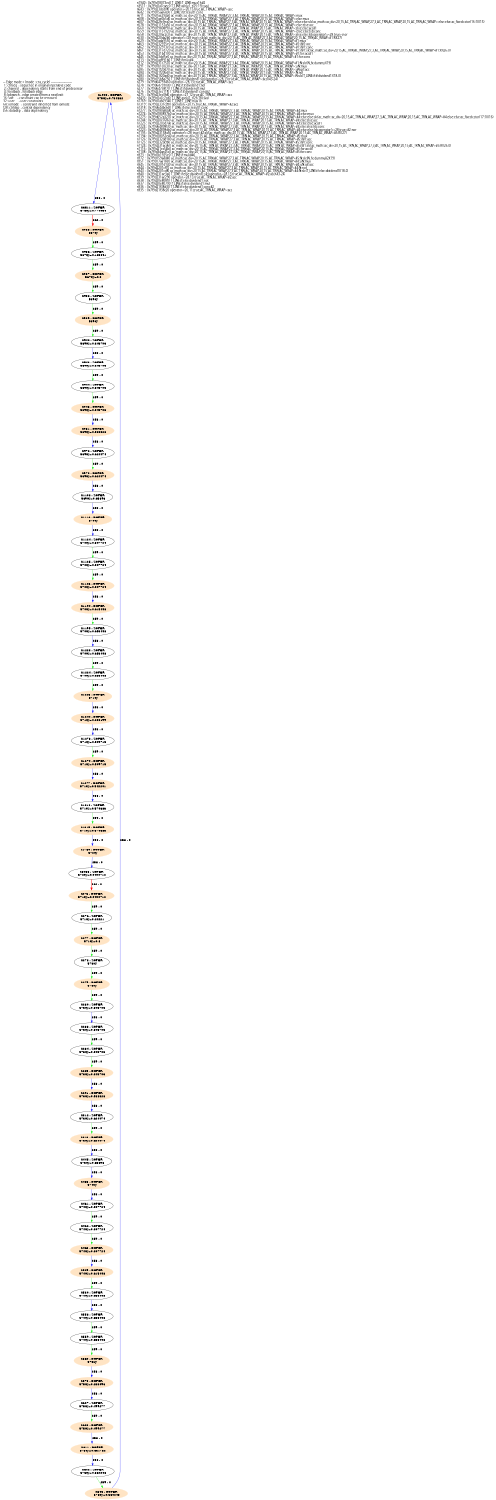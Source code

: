 digraph G {
  size="7.5,10"; center=true; ratio=auto;
  m1[fontname=Fixed,labeljust=left,label="--- Edge mode = (mode : cns_cycle) ----------------------\l  1: ctrlseq  - sequence in original inperative code     \l  2: chained  - dependency starts from end of predecessor\l  4: feedback - feedback edge                            \l  8: lpbranch - edge created from a next/exit            \l 16: soft     - constraint can be removed                \l 32: user     - user constraints                         \l 64: iomode   - constraint inherited from iomode         \l128: ctrldep  - control dependency                       \l256: datadep  - data dependency                          \l",shape=none];
  n1940[label="n1940 : DOPER\n 575cy+0.734882\n",shape=ellipse,style=filled,color=bisque];
  n3511[label="n3511 : ZOPER\n 575cy+0.774954\n",shape=ellipse];
  n643[label="n643 : DOPER\n 575cy+0.564248\n",shape=ellipse,style=filled,color=bisque];
  n642[label="n642 : ZOPER\n 575cy+0.564248\n",shape=ellipse];
  n611[label="n611 : DOPER\n 575cy+0.531762\n",shape=ellipse,style=filled,color=bisque];
  n608[label="n608 : DOPER\n 575cy+0.499277\n",shape=ellipse,style=filled,color=bisque];
  n607[label="n607 : ZOPER\n 575cy+0.499277\n",shape=ellipse];
  n578[label="n578 : DOPER\n 575cy+0.233096\n",shape=ellipse,style=filled,color=bisque];
  n560[label="n560 : DOPER\n 575cy\n",shape=ellipse,style=filled,color=bisque];
  n559[label="n559 : ZOPER\n 574cy+0.653448\n",shape=ellipse];
  n558[label="n558 : ZOPER\n 574cy+0.653448\n",shape=ellipse];
  n530[label="n530 : ZOPER\n 574cy+0.653448\n",shape=ellipse];
  n529[label="n529 : DOPER\n 574cy+0.615448\n",shape=ellipse,style=filled,color=bisque];
  n463[label="n463 : DOPER\n 574cy+0.307724\n",shape=ellipse,style=filled,color=bisque];
  n462[label="n462 : ZOPER\n 574cy+0.307724\n",shape=ellipse];
  n461[label="n461 : ZOPER\n 574cy+0.307724\n",shape=ellipse];
  n453[label="n453 : DOPER\n 574cy\n",shape=ellipse,style=filled,color=bisque];
  n445[label="n445 : ZOPER\n 573cy+0.65696\n",shape=ellipse];
  n313[label="n313 : DOPER\n 573cy+0.624474\n",shape=ellipse,style=filled,color=bisque];
  n312[label="n312 : ZOPER\n 573cy+0.624474\n",shape=ellipse];
  n291[label="n291 : DOPER\n 573cy+0.588328\n",shape=ellipse,style=filled,color=bisque];
  n285[label="n285 : DOPER\n 573cy+0.343703\n",shape=ellipse,style=filled,color=bisque];
  n284[label="n284 : ZOPER\n 573cy+0.343703\n",shape=ellipse];
  n283[label="n283 : ZOPER\n 573cy+0.343703\n",shape=ellipse];
  n280[label="n280 : ZOPER\n 573cy+0.343703\n",shape=ellipse];
  n279[label="n279 : DOPER\n 573cy\n",shape=ellipse,style=filled,color=bisque];
  n278[label="n278 : ZOPER\n 573cy\n",shape=ellipse];
  n277[label="n277 : DOPER\n 571cy+0.8\n",shape=ellipse,style=filled,color=bisque];
  n276[label="n276 : ZOPER\n 571cy+0.24221\n",shape=ellipse];
  n275[label="n275 : DOPER\n 571cy+0.0400712\n",shape=ellipse,style=filled,color=bisque];
  n3433[label="n3433 : ZOPER\n 572cy+0.0400712\n",shape=ellipse];
  n1769[label="n1769 : DOPER\n 572cy\n",shape=ellipse,style=filled,color=bisque];
  n1319[label="n1319 : DOPER\n 571cy+0.574686\n",shape=ellipse,style=filled,color=bisque];
  n1318[label="n1318 : ZOPER\n 571cy+0.574686\n",shape=ellipse];
  n1277[label="n1277 : DOPER\n 571cy+0.542201\n",shape=ellipse,style=filled,color=bisque];
  n1274[label="n1274 : DOPER\n 571cy+0.509715\n",shape=ellipse,style=filled,color=bisque];
  n1273[label="n1273 : ZOPER\n 571cy+0.509715\n",shape=ellipse];
  n1244[label="n1244 : DOPER\n 571cy+0.238199\n",shape=ellipse,style=filled,color=bisque];
  n1225[label="n1225 : DOPER\n 571cy\n",shape=ellipse,style=filled,color=bisque];
  n1224[label="n1224 : ZOPER\n 570cy+0.653448\n",shape=ellipse];
  n1223[label="n1223 : ZOPER\n 570cy+0.653448\n",shape=ellipse];
  n1195[label="n1195 : ZOPER\n 570cy+0.653448\n",shape=ellipse];
  n1194[label="n1194 : DOPER\n 570cy+0.615448\n",shape=ellipse,style=filled,color=bisque];
  n1126[label="n1126 : DOPER\n 570cy+0.307724\n",shape=ellipse,style=filled,color=bisque];
  n1125[label="n1125 : ZOPER\n 570cy+0.307724\n",shape=ellipse];
  n1124[label="n1124 : ZOPER\n 570cy+0.307724\n",shape=ellipse];
  n1116[label="n1116 : DOPER\n 570cy\n",shape=ellipse,style=filled,color=bisque];
  n1108[label="n1108 : ZOPER\n 569cy+0.65696\n",shape=ellipse];
  n973[label="n973 : DOPER\n 569cy+0.624474\n",shape=ellipse,style=filled,color=bisque];
  n972[label="n972 : ZOPER\n 569cy+0.624474\n",shape=ellipse];
  n951[label="n951 : DOPER\n 569cy+0.588328\n",shape=ellipse,style=filled,color=bisque];
  n945[label="n945 : DOPER\n 569cy+0.343703\n",shape=ellipse,style=filled,color=bisque];
  n944[label="n944 : ZOPER\n 569cy+0.343703\n",shape=ellipse];
  n943[label="n943 : ZOPER\n 569cy+0.343703\n",shape=ellipse];
  n940[label="n940 : ZOPER\n 569cy+0.343703\n",shape=ellipse];
  n939[label="n939 : DOPER\n 569cy\n",shape=ellipse,style=filled,color=bisque];
  n938[label="n938 : ZOPER\n 569cy\n",shape=ellipse];
  n937[label="n937 : DOPER\n 567cy+0.8\n",shape=ellipse,style=filled,color=bisque];
  n936[label="n936 : ZOPER\n 567cy+0.183841\n",shape=ellipse];
  n935[label="n935 : DOPER\n 567cy\n",shape=ellipse,style=filled,color=bisque];
  m2[fontname=Fixed,labeljust=left,label="n1940 : 0x7f9d18073ec0 T_LINE:T_LINE:mux1h#2\ln3511 : 0x7f9d1a7caec0 T_LINE:asn(y1_t(25:19).sva)\ln643  : 0x7f9d23dcd0f0 operator+<20,15,true,AC_TRN,AC_WRAP>:acc\ln642  : 0x7f9d15aa6430 T_LINE:if:if:result1:conc\ln611  : 0x7f9d1ae294a0 ac_math::ac_div<20,15,AC_TRN,AC_WRAP,27,3,AC_TRN,AC_WRAP,20,15,AC_TRN,AC_WRAP>:mux\ln608  : 0x7f9d1ae0b5d0 ac_math::ac_div<20,15,AC_TRN,AC_WRAP,27,3,AC_TRN,AC_WRAP,20,15,AC_TRN,AC_WRAP>:else:mux\ln607  : 0x7f9d22fe9ea0 ac_math::ac_div<20,15,AC_TRN,AC_WRAP,27,3,AC_TRN,AC_WRAP,20,15,AC_TRN,AC_WRAP>:else:else:slc(ac_math::ac_div<20,15,AC_TRN,AC_WRAP,27,3,AC_TRN,AC_WRAP,20,15,AC_TRN,AC_WRAP>:else:else:ac_fixed:cctor(16:1))(15)\ln578  : 0x7f9d21157a50 ac_math::ac_div<20,15,AC_TRN,AC_WRAP,27,3,AC_TRN,AC_WRAP,20,15,AC_TRN,AC_WRAP>:else:else:acc\ln560  : 0x7f9d19808f90 ac_math::ac_div<20,15,AC_TRN,AC_WRAP,27,3,AC_TRN,AC_WRAP,20,15,AC_TRN,AC_WRAP>:else:else:acc#1\ln559  : 0x7f9d21157920 ac_math::ac_div<20,15,AC_TRN,AC_WRAP,27,3,AC_TRN,AC_WRAP,20,15,AC_TRN,AC_WRAP>:else:else:lsb:conc\ln558  : 0x7f9d220ac2c0 ac_math::ac_div<20,15,AC_TRN,AC_WRAP,27,3,AC_TRN,AC_WRAP,20,15,AC_TRN,AC_WRAP>:else:else:lsb:operator!=<28,true>:nor\ln530  : 0x7f9d220da2b0 operator!=<28,true>:slc(ac_math::ac_div<20,15,AC_TRN,AC_WRAP,27,3,AC_TRN,AC_WRAP,20,15,AC_TRN,AC_WRAP>#1:R)(27)\ln529  : 0x7f9d1ada9550 ac_math::ac_div<20,15,AC_TRN,AC_WRAP,27,3,AC_TRN,AC_WRAP,20,15,AC_TRN,AC_WRAP>#1:mux\ln463  : 0x7f9d232975e0 ac_math::ac_div<20,15,AC_TRN,AC_WRAP,27,3,AC_TRN,AC_WRAP,20,15,AC_TRN,AC_WRAP>#1:if#1:acc\ln462  : 0x7f9d232973e0 ac_math::ac_div<20,15,AC_TRN,AC_WRAP,27,3,AC_TRN,AC_WRAP,20,15,AC_TRN,AC_WRAP>#1:if#1:conc\ln461  : 0x7f9d2317d720 ac_math::ac_div<20,15,AC_TRN,AC_WRAP,27,3,AC_TRN,AC_WRAP,20,15,AC_TRN,AC_WRAP>#1:if#1:slc(ac_math::ac_div<20,15,AC_TRN,AC_WRAP,27,3,AC_TRN,AC_WRAP,20,15,AC_TRN,AC_WRAP>#1:R)(26-0)\ln453  : 0x7f9d231b4100 ac_math::ac_div<20,15,AC_TRN,AC_WRAP,27,3,AC_TRN,AC_WRAP,20,15,AC_TRN,AC_WRAP>#1:for:acc#1\ln445  : 0x7f9d23dcf5e0 ac_math::ac_div<20,15,AC_TRN,AC_WRAP,27,3,AC_TRN,AC_WRAP,20,15,AC_TRN,AC_WRAP>#1:for:conc\ln313  : 0x7f9d1ad991b0 T_LINE:if:mux#4\ln312  : 0x7f9d231c7570 ac_math::ac_div<20,15,AC_TRN,AC_WRAP,27,3,AC_TRN,AC_WRAP,20,15,AC_TRN,AC_WRAP>#1:N:slc(N_fx:dummy)(19)\ln291  : 0x7f9d1b1c0c30 ac_math::ac_div<20,15,AC_TRN,AC_WRAP,27,3,AC_TRN,AC_WRAP,20,15,AC_TRN,AC_WRAP>:uN:mux\ln285  : 0x7f9d21f20d70 ac_math::ac_div<20,15,AC_TRN,AC_WRAP,27,3,AC_TRN,AC_WRAP,20,15,AC_TRN,AC_WRAP>:uN:qif:acc\ln284  : 0x7f9d21f20bd0 ac_math::ac_div<20,15,AC_TRN,AC_WRAP,27,3,AC_TRN,AC_WRAP,20,15,AC_TRN,AC_WRAP>:N:not\ln283  : 0x7f9d21f20ad0 ac_math::ac_div<20,15,AC_TRN,AC_WRAP,27,3,AC_TRN,AC_WRAP,20,15,AC_TRN,AC_WRAP>:N:slc(T_LINE:if:if:dividend1)(18-0)\ln280  : 0x7f9d15b8a750 T_LINE:if:if:dividend1:slc(operator-<28,13,true,AC_TRN,AC_WRAP>:acc)(43-24)\ln279  : 0x7f9d64759460 operator-<28,13,true,AC_TRN,AC_WRAP>:acc\ln278  : 0x7f9d647590d0 T_LINE:if:if:dividend1:not\ln277  : 0x7f9d64758f70 T_LINE:if:if:dividend1:mul\ln276  : 0x7f9d23ec11f0 T_LINE:if:if:dividend1:conc#2\ln275  : 0x7f9d23ec0fd0 operator-<27,12,true,AC_TRN,AC_WRAP>:acc\ln3433 : 0x7f9d1a7c7cd0 T_LINE:asn(x1_t(26:18).sva)\ln1769 : 0x7f9d1a669340 T_LINE:T_LINE:mux1h\ln1319 : 0x7f9d2331cd90 operator+<20,15,true,AC_TRN,AC_WRAP>#2:acc\ln1318 : 0x7f9d64dbc6d0 T_LINE:if:else:result1:conc\ln1277 : 0x7f9d180a84d0 ac_math::ac_div<20,15,AC_TRN,AC_WRAP,27,3,AC_TRN,AC_WRAP,20,15,AC_TRN,AC_WRAP>#4:mux\ln1274 : 0x7f9d180897b0 ac_math::ac_div<20,15,AC_TRN,AC_WRAP,27,3,AC_TRN,AC_WRAP,20,15,AC_TRN,AC_WRAP>#4:else:mux\ln1273 : 0x7f9d652a3270 ac_math::ac_div<20,15,AC_TRN,AC_WRAP,27,3,AC_TRN,AC_WRAP,20,15,AC_TRN,AC_WRAP>#4:else:else:slc(ac_math::ac_div<20,15,AC_TRN,AC_WRAP,27,3,AC_TRN,AC_WRAP,20,15,AC_TRN,AC_WRAP>#4:else:else:ac_fixed:cctor(17:1))(16)\ln1244 : 0x7f9d20e76f60 ac_math::ac_div<20,15,AC_TRN,AC_WRAP,27,3,AC_TRN,AC_WRAP,20,15,AC_TRN,AC_WRAP>#4:else:else:acc\ln1225 : 0x7f9d2203d7a0 ac_math::ac_div<20,15,AC_TRN,AC_WRAP,27,3,AC_TRN,AC_WRAP,20,15,AC_TRN,AC_WRAP>#4:else:else:acc#1\ln1224 : 0x7f9d64898f30 ac_math::ac_div<20,15,AC_TRN,AC_WRAP,27,3,AC_TRN,AC_WRAP,20,15,AC_TRN,AC_WRAP>#4:else:else:lsb:conc\ln1223 : 0x7f9d64898db0 ac_math::ac_div<20,15,AC_TRN,AC_WRAP,27,3,AC_TRN,AC_WRAP,20,15,AC_TRN,AC_WRAP>#4:else:else:lsb:operator!=<28,true>#2:nor\ln1195 : 0x7f9d23158a50 operator!=<28,true>#2:slc(ac_math::ac_div<20,15,AC_TRN,AC_WRAP,27,3,AC_TRN,AC_WRAP,20,15,AC_TRN,AC_WRAP>#5:R)(27)\ln1194 : 0x7f9d18052e40 ac_math::ac_div<20,15,AC_TRN,AC_WRAP,27,3,AC_TRN,AC_WRAP,20,15,AC_TRN,AC_WRAP>#5:mux\ln1126 : 0x7f9d232dd180 ac_math::ac_div<20,15,AC_TRN,AC_WRAP,27,3,AC_TRN,AC_WRAP,20,15,AC_TRN,AC_WRAP>#5:if#1:acc\ln1125 : 0x7f9d232dcfb0 ac_math::ac_div<20,15,AC_TRN,AC_WRAP,27,3,AC_TRN,AC_WRAP,20,15,AC_TRN,AC_WRAP>#5:if#1:conc\ln1124 : 0x7f9d231acd60 ac_math::ac_div<20,15,AC_TRN,AC_WRAP,27,3,AC_TRN,AC_WRAP,20,15,AC_TRN,AC_WRAP>#5:if#1:slc(ac_math::ac_div<20,15,AC_TRN,AC_WRAP,27,3,AC_TRN,AC_WRAP,20,15,AC_TRN,AC_WRAP>#5:R)(26-0)\ln1116 : 0x7f9d21ec54b0 ac_math::ac_div<20,15,AC_TRN,AC_WRAP,27,3,AC_TRN,AC_WRAP,20,15,AC_TRN,AC_WRAP>#5:for:acc#1\ln1108 : 0x7f9d34ae45c0 ac_math::ac_div<20,15,AC_TRN,AC_WRAP,27,3,AC_TRN,AC_WRAP,20,15,AC_TRN,AC_WRAP>#5:for:conc\ln973  : 0x7f9d1b1925e0 T_LINE:if:mux#46\ln972  : 0x7f9d159a4d40 ac_math::ac_div<20,15,AC_TRN,AC_WRAP,27,3,AC_TRN,AC_WRAP,20,15,AC_TRN,AC_WRAP>#5:N:slc(N_fx:dummy#2)(19)\ln951  : 0x7f9d17aa18e0 ac_math::ac_div<20,15,AC_TRN,AC_WRAP,27,3,AC_TRN,AC_WRAP,20,15,AC_TRN,AC_WRAP>#4:uN:mux\ln945  : 0x7f9d2201d140 ac_math::ac_div<20,15,AC_TRN,AC_WRAP,27,3,AC_TRN,AC_WRAP,20,15,AC_TRN,AC_WRAP>#4:uN:qif:acc\ln944  : 0x7f9d2201cf70 ac_math::ac_div<20,15,AC_TRN,AC_WRAP,27,3,AC_TRN,AC_WRAP,20,15,AC_TRN,AC_WRAP>#4:N:not\ln943  : 0x7f9d2201cdf0 ac_math::ac_div<20,15,AC_TRN,AC_WRAP,27,3,AC_TRN,AC_WRAP,20,15,AC_TRN,AC_WRAP>#4:N:slc(T_LINE:if:else:dividend1)(18-0)\ln940  : 0x7f9d231ae3a0 T_LINE:if:else:dividend1:slc(operator-<28,13,true,AC_TRN,AC_WRAP>#2:acc)(43-24)\ln939  : 0x7f9d231ae290 operator-<28,13,true,AC_TRN,AC_WRAP>#2:acc\ln938  : 0x7f9d20e808f0 T_LINE:if:else:dividend1:not\ln937  : 0x7f9d20e80790 T_LINE:if:else:dividend1:mul\ln936  : 0x7f9d21f38d30 T_LINE:if:else:dividend1:conc#2\ln935  : 0x7f9d21f38c20 operator-<26,11,true,AC_TRN,AC_WRAP>:acc\l",shape=none];
  n1940 -> n3511[label="258 : 0",color=blue];
  n643 -> n1940[label="258 : 0",color=blue];
  n642 -> n643[label="259 : 0",color=green2];
  n611 -> n642[label="258 : 0",color=blue];
  n608 -> n611[label="258 : 0",color=blue];
  n607 -> n608[label="259 : 0",color=green2];
  n578 -> n607[label="258 : 0",color=blue];
  n560 -> n578[label="258 : 0",color=blue];
  n559 -> n560[label="259 : 0",color=green2];
  n558 -> n559[label="259 : 0",color=green2];
  n530 -> n558[label="258 : 0",color=blue];
  n529 -> n530[label="259 : 0",color=green2];
  n463 -> n529[label="258 : 0",color=blue];
  n462 -> n463[label="259 : 0",color=green2];
  n461 -> n462[label="259 : 0",color=green2];
  n453 -> n461[label="258 : 0",color=blue];
  n445 -> n453[label="258 : 0",color=blue];
  n313 -> n445[label="258 : 0",color=blue];
  n312 -> n313[label="259 : 0",color=green2];
  n291 -> n312[label="258 : 0",color=blue];
  n285 -> n291[label="258 : 0",color=blue];
  n284 -> n285[label="259 : 0",color=green2];
  n283 -> n284[label="259 : 0",color=green2];
  n280 -> n283[label="258 : 0",color=blue];
  n279 -> n280[label="259 : 0",color=green2];
  n278 -> n279[label="259 : 0",color=green2];
  n277 -> n278[label="259 : 0",color=green2];
  n276 -> n277[label="259 : 0",color=green2];
  n275 -> n276[label="259 : 0",color=green2];
  n3433 -> n275[label="262 : 0",color=red, style=bold];
  n1769 -> n3433[label="258 : 0",color=blue];
  n1319 -> n1769[label="258 : 0",color=blue];
  n1318 -> n1319[label="259 : 0",color=green2];
  n1277 -> n1318[label="258 : 0",color=blue];
  n1274 -> n1277[label="258 : 0",color=blue];
  n1273 -> n1274[label="259 : 0",color=green2];
  n1244 -> n1273[label="258 : 0",color=blue];
  n1225 -> n1244[label="258 : 0",color=blue];
  n1224 -> n1225[label="259 : 0",color=green2];
  n1223 -> n1224[label="259 : 0",color=green2];
  n1195 -> n1223[label="258 : 0",color=blue];
  n1194 -> n1195[label="259 : 0",color=green2];
  n1126 -> n1194[label="258 : 0",color=blue];
  n1125 -> n1126[label="259 : 0",color=green2];
  n1124 -> n1125[label="259 : 0",color=green2];
  n1116 -> n1124[label="258 : 0",color=blue];
  n1108 -> n1116[label="258 : 0",color=blue];
  n973 -> n1108[label="258 : 0",color=blue];
  n972 -> n973[label="259 : 0",color=green2];
  n951 -> n972[label="258 : 0",color=blue];
  n945 -> n951[label="258 : 0",color=blue];
  n944 -> n945[label="259 : 0",color=green2];
  n943 -> n944[label="259 : 0",color=green2];
  n940 -> n943[label="258 : 0",color=blue];
  n939 -> n940[label="259 : 0",color=green2];
  n938 -> n939[label="259 : 0",color=green2];
  n937 -> n938[label="259 : 0",color=green2];
  n936 -> n937[label="259 : 0",color=green2];
  n935 -> n936[label="259 : 0",color=green2];
  n3511 -> n935[label="262 : 0",color=red, style=bold];
}

